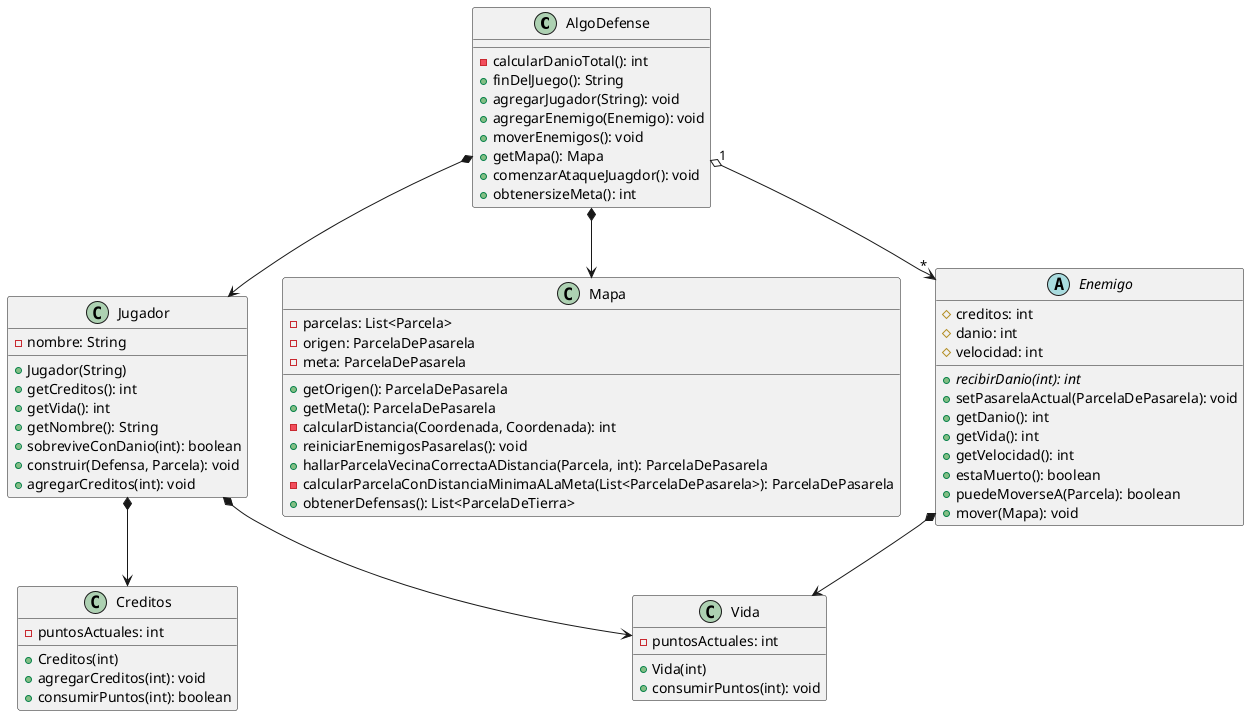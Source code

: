 @startuml
AlgoDefense *--> Jugador
AlgoDefense *--> Mapa
AlgoDefense "1" o--> "*" Enemigo

Jugador *--> Creditos
Jugador *--> Vida

Enemigo *--> Vida

class AlgoDefense {

  - calcularDanioTotal(): int
  + finDelJuego(): String
  + agregarJugador(String): void
  + agregarEnemigo(Enemigo): void
  + moverEnemigos(): void
  + getMapa(): Mapa
  + comenzarAtaqueJuagdor(): void
  + obtenersizeMeta(): int
}
class Mapa {
  - parcelas: List<Parcela>
  - origen: ParcelaDePasarela
  - meta: ParcelaDePasarela

  + getOrigen(): ParcelaDePasarela
  + getMeta(): ParcelaDePasarela
  - calcularDistancia(Coordenada, Coordenada): int
  + reiniciarEnemigosPasarelas(): void
  + hallarParcelaVecinaCorrectaADistancia(Parcela, int): ParcelaDePasarela
  - calcularParcelaConDistanciaMinimaALaMeta(List<ParcelaDePasarela>): ParcelaDePasarela
  + obtenerDefensas(): List<ParcelaDeTierra>

}
abstract Enemigo {
  # creditos: int
  # danio: int
  # velocidad: int

  + {abstract} recibirDanio(int): int
  + setPasarelaActual(ParcelaDePasarela): void
  + getDanio(): int
  + getVida(): int
  + getVelocidad(): int
  + estaMuerto(): boolean
  + puedeMoverseA(Parcela): boolean
  + mover(Mapa): void
}
class Jugador {
  - nombre: String

  + Jugador(String)
  + getCreditos(): int
  + getVida(): int
  + getNombre(): String
  + sobreviveConDanio(int): boolean
  + construir(Defensa, Parcela): void
  + agregarCreditos(int): void
}
class Vida {
  - puntosActuales: int
  + Vida(int)
  + consumirPuntos(int): void
}
class Creditos {
  - puntosActuales: int
  + Creditos(int)
  + agregarCreditos(int): void
  + consumirPuntos(int): boolean
}
@enduml
```

